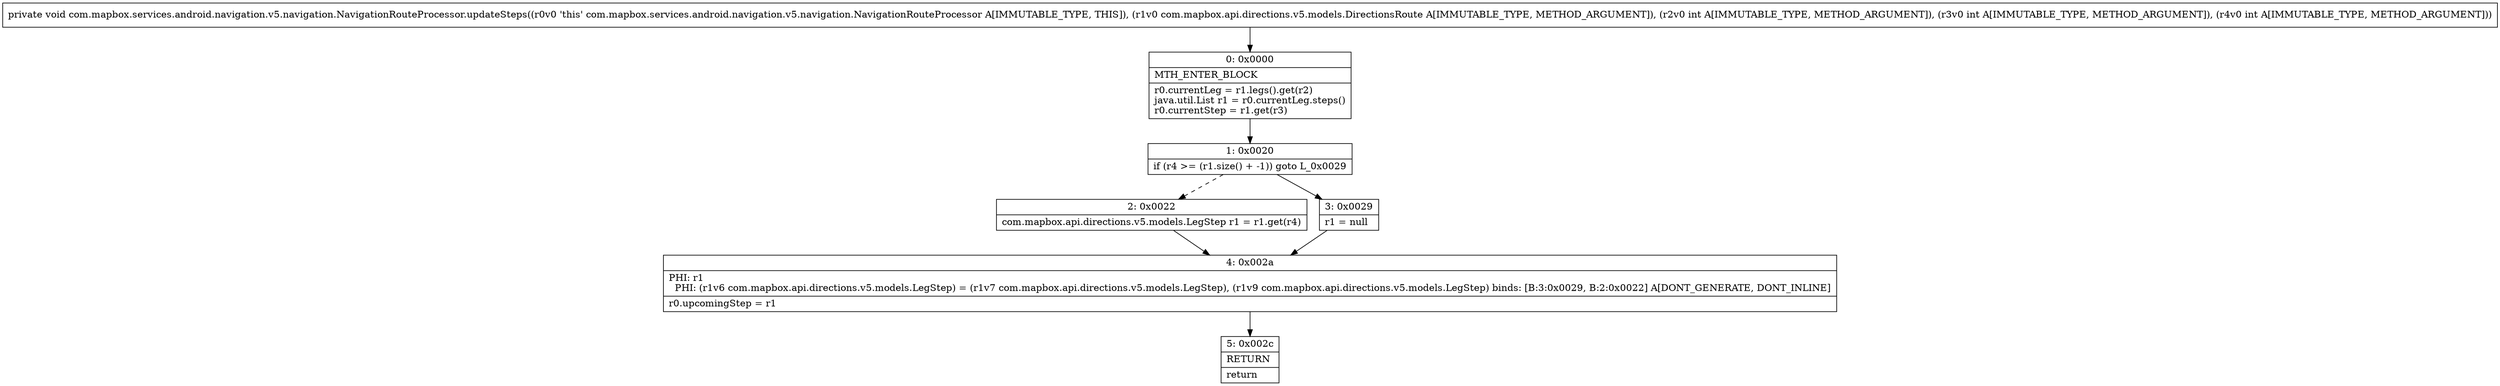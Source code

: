 digraph "CFG forcom.mapbox.services.android.navigation.v5.navigation.NavigationRouteProcessor.updateSteps(Lcom\/mapbox\/api\/directions\/v5\/models\/DirectionsRoute;III)V" {
Node_0 [shape=record,label="{0\:\ 0x0000|MTH_ENTER_BLOCK\l|r0.currentLeg = r1.legs().get(r2)\ljava.util.List r1 = r0.currentLeg.steps()\lr0.currentStep = r1.get(r3)\l}"];
Node_1 [shape=record,label="{1\:\ 0x0020|if (r4 \>= (r1.size() + \-1)) goto L_0x0029\l}"];
Node_2 [shape=record,label="{2\:\ 0x0022|com.mapbox.api.directions.v5.models.LegStep r1 = r1.get(r4)\l}"];
Node_3 [shape=record,label="{3\:\ 0x0029|r1 = null\l}"];
Node_4 [shape=record,label="{4\:\ 0x002a|PHI: r1 \l  PHI: (r1v6 com.mapbox.api.directions.v5.models.LegStep) = (r1v7 com.mapbox.api.directions.v5.models.LegStep), (r1v9 com.mapbox.api.directions.v5.models.LegStep) binds: [B:3:0x0029, B:2:0x0022] A[DONT_GENERATE, DONT_INLINE]\l|r0.upcomingStep = r1\l}"];
Node_5 [shape=record,label="{5\:\ 0x002c|RETURN\l|return\l}"];
MethodNode[shape=record,label="{private void com.mapbox.services.android.navigation.v5.navigation.NavigationRouteProcessor.updateSteps((r0v0 'this' com.mapbox.services.android.navigation.v5.navigation.NavigationRouteProcessor A[IMMUTABLE_TYPE, THIS]), (r1v0 com.mapbox.api.directions.v5.models.DirectionsRoute A[IMMUTABLE_TYPE, METHOD_ARGUMENT]), (r2v0 int A[IMMUTABLE_TYPE, METHOD_ARGUMENT]), (r3v0 int A[IMMUTABLE_TYPE, METHOD_ARGUMENT]), (r4v0 int A[IMMUTABLE_TYPE, METHOD_ARGUMENT])) }"];
MethodNode -> Node_0;
Node_0 -> Node_1;
Node_1 -> Node_2[style=dashed];
Node_1 -> Node_3;
Node_2 -> Node_4;
Node_3 -> Node_4;
Node_4 -> Node_5;
}

